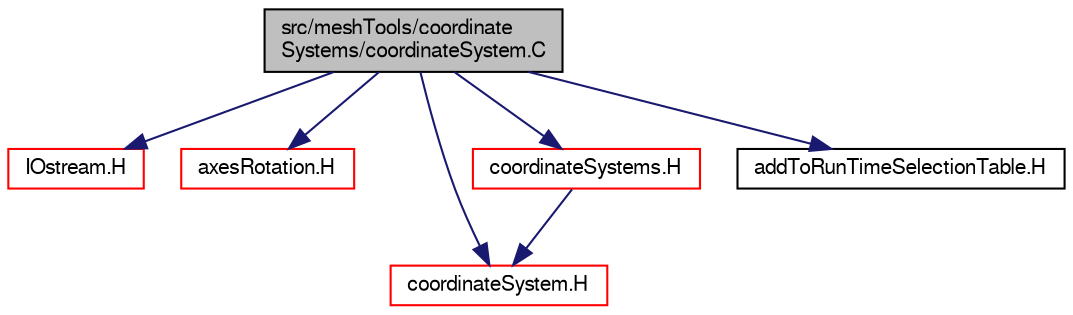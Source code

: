 digraph "src/meshTools/coordinateSystems/coordinateSystem.C"
{
  bgcolor="transparent";
  edge [fontname="FreeSans",fontsize="10",labelfontname="FreeSans",labelfontsize="10"];
  node [fontname="FreeSans",fontsize="10",shape=record];
  Node0 [label="src/meshTools/coordinate\lSystems/coordinateSystem.C",height=0.2,width=0.4,color="black", fillcolor="grey75", style="filled", fontcolor="black"];
  Node0 -> Node1 [color="midnightblue",fontsize="10",style="solid",fontname="FreeSans"];
  Node1 [label="IOstream.H",height=0.2,width=0.4,color="red",URL="$a09086.html"];
  Node0 -> Node30 [color="midnightblue",fontsize="10",style="solid",fontname="FreeSans"];
  Node30 [label="axesRotation.H",height=0.2,width=0.4,color="red",URL="$a07487.html"];
  Node0 -> Node222 [color="midnightblue",fontsize="10",style="solid",fontname="FreeSans"];
  Node222 [label="coordinateSystem.H",height=0.2,width=0.4,color="red",URL="$a07520.html"];
  Node0 -> Node223 [color="midnightblue",fontsize="10",style="solid",fontname="FreeSans"];
  Node223 [label="coordinateSystems.H",height=0.2,width=0.4,color="red",URL="$a07529.html"];
  Node223 -> Node222 [color="midnightblue",fontsize="10",style="solid",fontname="FreeSans"];
  Node0 -> Node225 [color="midnightblue",fontsize="10",style="solid",fontname="FreeSans"];
  Node225 [label="addToRunTimeSelectionTable.H",height=0.2,width=0.4,color="black",URL="$a09263.html",tooltip="Macros for easy insertion into run-time selection tables. "];
}
